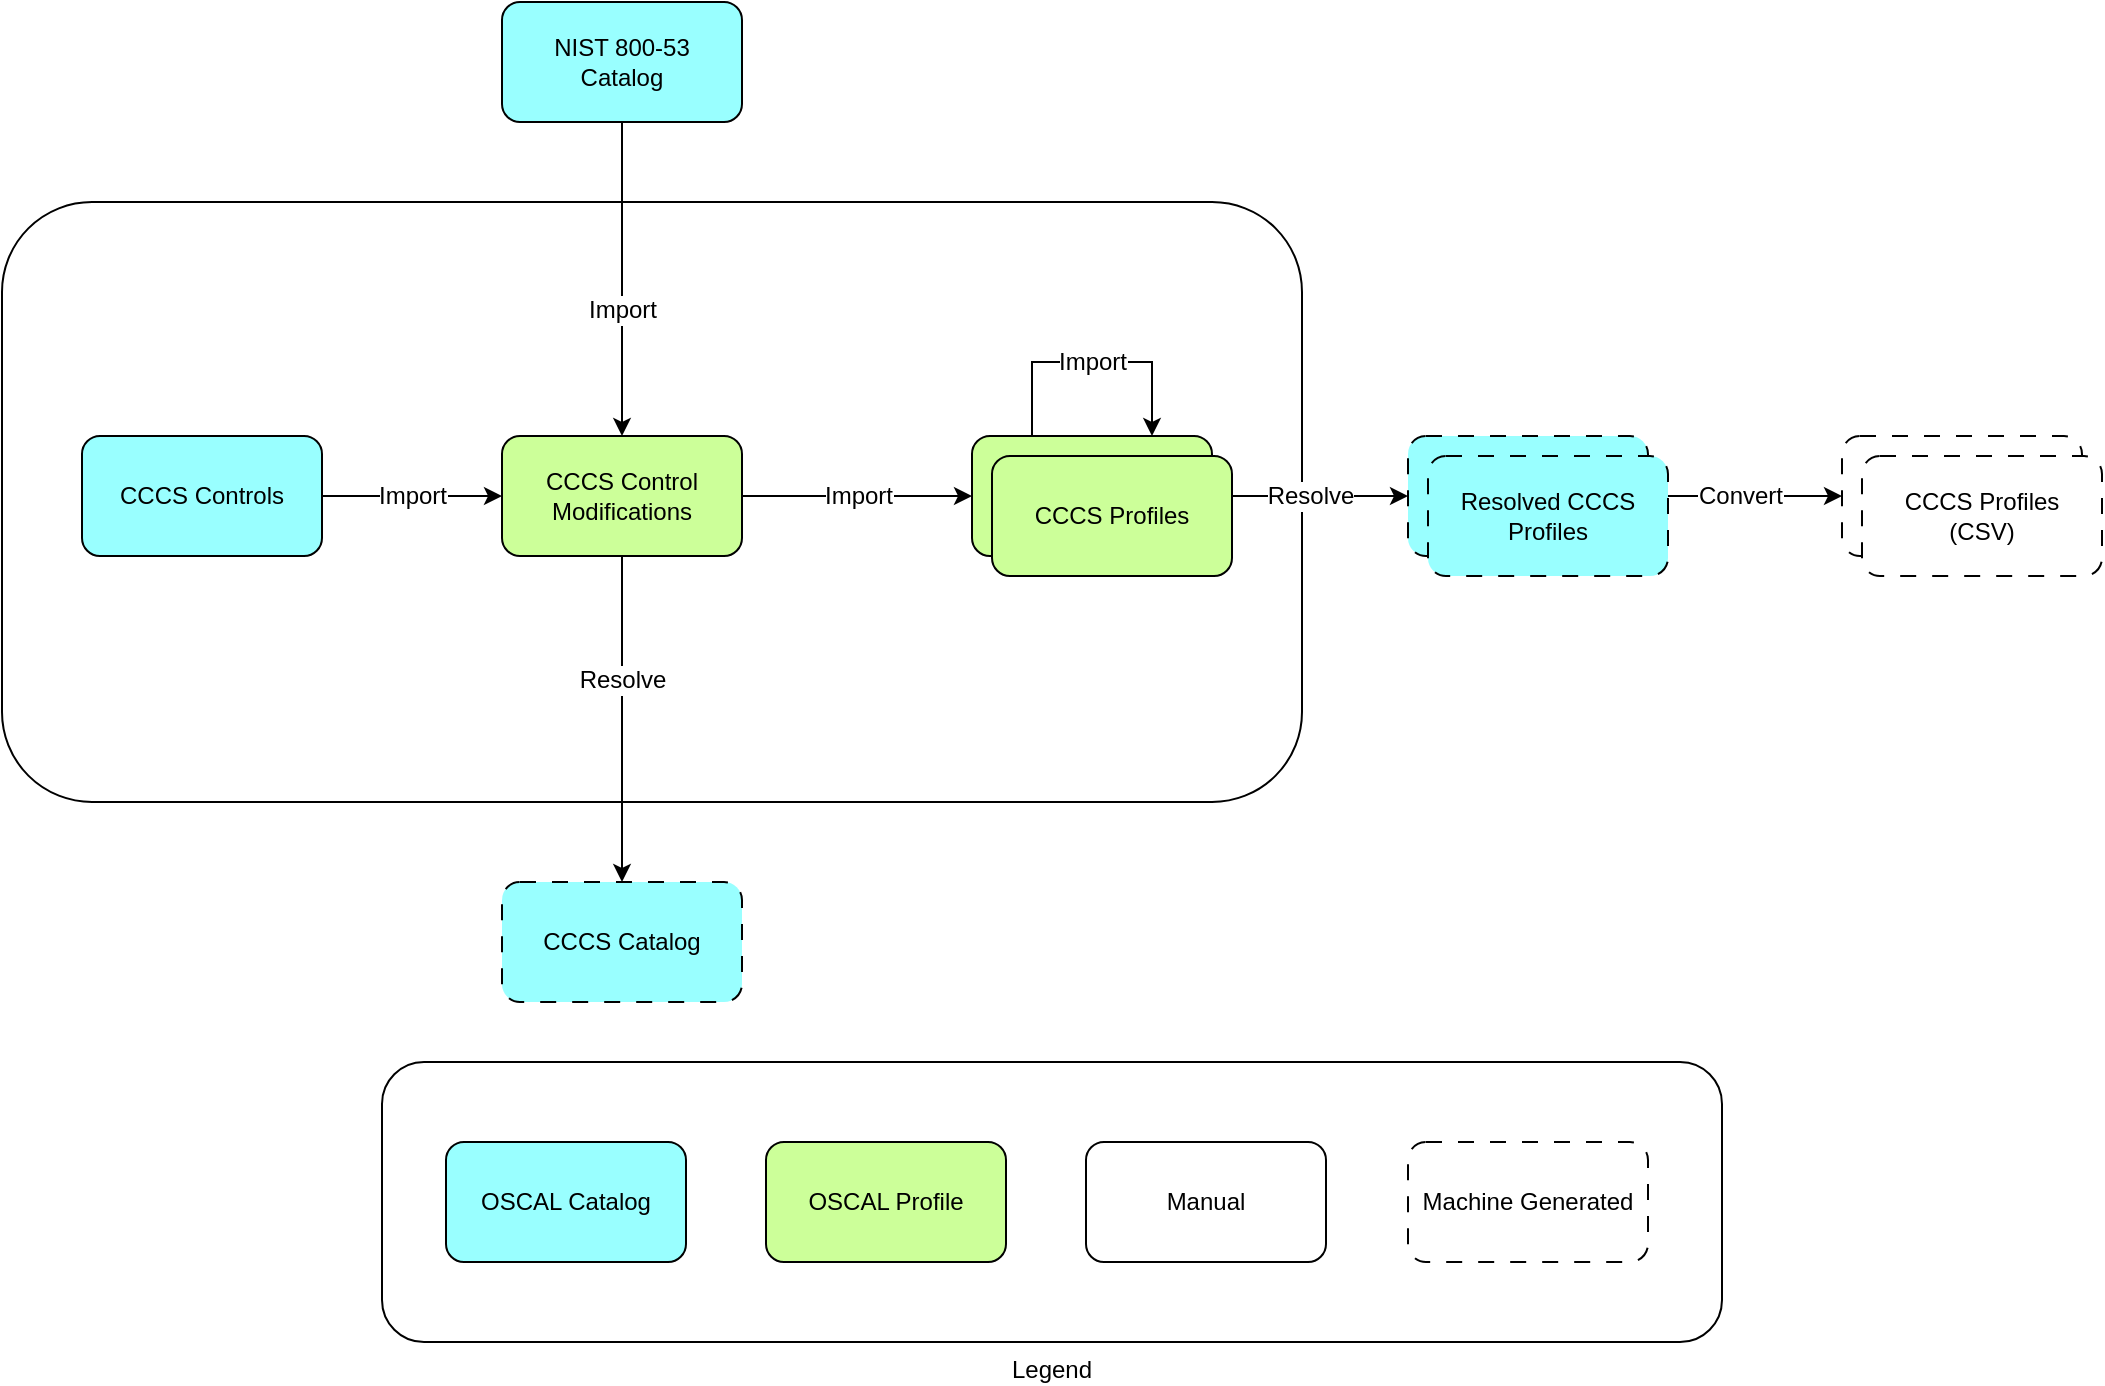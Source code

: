 <mxfile version="28.1.2">
  <diagram name="Page-1" id="ONsmgn_afRwXSdDa4HFD">
    <mxGraphModel dx="1418" dy="748" grid="1" gridSize="10" guides="1" tooltips="1" connect="1" arrows="1" fold="1" page="0" pageScale="1" pageWidth="850" pageHeight="1100" math="0" shadow="0">
      <root>
        <mxCell id="0" />
        <mxCell id="1" parent="0" />
        <mxCell id="UPgQ7i6P_wDwz378EoIM-2" value="Legend" style="rounded=1;whiteSpace=wrap;html=1;labelPosition=center;verticalLabelPosition=bottom;align=center;verticalAlign=top;fontSize=12;" parent="1" vertex="1">
          <mxGeometry x="80" y="590" width="670" height="140" as="geometry" />
        </mxCell>
        <mxCell id="UPgQ7i6P_wDwz378EoIM-1" value="" style="rounded=1;whiteSpace=wrap;html=1;labelPosition=left;verticalLabelPosition=top;align=right;verticalAlign=bottom;fontSize=12;" parent="1" vertex="1">
          <mxGeometry x="-110" y="160" width="650" height="300" as="geometry" />
        </mxCell>
        <mxCell id="HKTfhV3CifE2Tb_TJNQG-4" value="Import" style="edgeStyle=orthogonalEdgeStyle;rounded=0;orthogonalLoop=1;jettySize=auto;html=1;exitX=0.5;exitY=1;exitDx=0;exitDy=0;entryX=0.5;entryY=0;entryDx=0;entryDy=0;startArrow=none;startFill=0;endArrow=classic;endFill=1;fontSize=12;" parent="1" source="HKTfhV3CifE2Tb_TJNQG-1" target="HKTfhV3CifE2Tb_TJNQG-3" edge="1">
          <mxGeometry x="0.198" relative="1" as="geometry">
            <mxPoint as="offset" />
          </mxGeometry>
        </mxCell>
        <mxCell id="HKTfhV3CifE2Tb_TJNQG-1" value="NIST 800-53&lt;div&gt;Catalog&lt;/div&gt;" style="rounded=1;whiteSpace=wrap;html=1;fillColor=#99FFFF;fontSize=12;" parent="1" vertex="1">
          <mxGeometry x="140" y="60" width="120" height="60" as="geometry" />
        </mxCell>
        <mxCell id="HKTfhV3CifE2Tb_TJNQG-5" value="Import" style="edgeStyle=orthogonalEdgeStyle;rounded=0;orthogonalLoop=1;jettySize=auto;html=1;exitX=1;exitY=0.5;exitDx=0;exitDy=0;entryX=0;entryY=0.5;entryDx=0;entryDy=0;startArrow=none;startFill=0;endArrow=classic;endFill=1;fontSize=12;" parent="1" source="HKTfhV3CifE2Tb_TJNQG-2" target="HKTfhV3CifE2Tb_TJNQG-3" edge="1">
          <mxGeometry relative="1" as="geometry" />
        </mxCell>
        <mxCell id="HKTfhV3CifE2Tb_TJNQG-2" value="CCCS Controls" style="rounded=1;whiteSpace=wrap;html=1;fillColor=#99FFFF;fontSize=12;" parent="1" vertex="1">
          <mxGeometry x="-70" y="277" width="120" height="60" as="geometry" />
        </mxCell>
        <mxCell id="LSzMUGLCcFqi_lnKSS4D-1" value="Resolve" style="edgeStyle=orthogonalEdgeStyle;rounded=0;orthogonalLoop=1;jettySize=auto;html=1;exitX=0.5;exitY=1;exitDx=0;exitDy=0;entryX=0.5;entryY=0;entryDx=0;entryDy=0;fontSize=12;" parent="1" source="HKTfhV3CifE2Tb_TJNQG-3" target="HKTfhV3CifE2Tb_TJNQG-6" edge="1">
          <mxGeometry x="-0.227" relative="1" as="geometry">
            <mxPoint y="-1" as="offset" />
          </mxGeometry>
        </mxCell>
        <mxCell id="lLmV-HuSXqUyxTcYtcH7-6" value="Import" style="edgeStyle=orthogonalEdgeStyle;rounded=0;orthogonalLoop=1;jettySize=auto;html=1;exitX=1;exitY=0.5;exitDx=0;exitDy=0;entryX=0;entryY=0.5;entryDx=0;entryDy=0;fontSize=12;" parent="1" source="HKTfhV3CifE2Tb_TJNQG-3" target="lLmV-HuSXqUyxTcYtcH7-5" edge="1">
          <mxGeometry relative="1" as="geometry" />
        </mxCell>
        <mxCell id="HKTfhV3CifE2Tb_TJNQG-3" value="CCCS Control Modifications" style="rounded=1;whiteSpace=wrap;html=1;fillColor=#CCFF99;fontSize=12;" parent="1" vertex="1">
          <mxGeometry x="140" y="277" width="120" height="60" as="geometry" />
        </mxCell>
        <mxCell id="HKTfhV3CifE2Tb_TJNQG-6" value="CCCS Catalog" style="rounded=1;whiteSpace=wrap;html=1;fillColor=#99FFFF;fontSize=12;dashed=1;dashPattern=8 8;" parent="1" vertex="1">
          <mxGeometry x="140" y="500" width="120" height="60" as="geometry" />
        </mxCell>
        <mxCell id="HKTfhV3CifE2Tb_TJNQG-50" value="OSCAL Profile" style="rounded=1;whiteSpace=wrap;html=1;fillColor=#CCFF99;fontSize=12;" parent="1" vertex="1">
          <mxGeometry x="272" y="630" width="120" height="60" as="geometry" />
        </mxCell>
        <mxCell id="HKTfhV3CifE2Tb_TJNQG-51" value="OSCAL Catalog" style="rounded=1;whiteSpace=wrap;html=1;fillColor=#99FFFF;fontSize=12;" parent="1" vertex="1">
          <mxGeometry x="112" y="630" width="120" height="60" as="geometry" />
        </mxCell>
        <mxCell id="HKTfhV3CifE2Tb_TJNQG-52" value="Manual" style="rounded=1;whiteSpace=wrap;html=1;fillColor=#FFFFFF;fontSize=12;" parent="1" vertex="1">
          <mxGeometry x="432" y="630" width="120" height="60" as="geometry" />
        </mxCell>
        <mxCell id="HKTfhV3CifE2Tb_TJNQG-53" value="Machine Generated" style="rounded=1;whiteSpace=wrap;html=1;fillColor=#FFFFFF;fontSize=12;dashed=1;dashPattern=8 8;" parent="1" vertex="1">
          <mxGeometry x="593" y="630" width="120" height="60" as="geometry" />
        </mxCell>
        <mxCell id="lLmV-HuSXqUyxTcYtcH7-1" value="Resolve" style="edgeStyle=orthogonalEdgeStyle;rounded=0;orthogonalLoop=1;jettySize=auto;html=1;exitX=1;exitY=0.5;exitDx=0;exitDy=0;entryX=0;entryY=0.5;entryDx=0;entryDy=0;fontSize=12;" parent="1" source="lLmV-HuSXqUyxTcYtcH7-5" target="lLmV-HuSXqUyxTcYtcH7-3" edge="1">
          <mxGeometry relative="1" as="geometry" />
        </mxCell>
        <mxCell id="lLmV-HuSXqUyxTcYtcH7-2" value="Convert" style="edgeStyle=orthogonalEdgeStyle;rounded=0;orthogonalLoop=1;jettySize=auto;html=1;exitX=1;exitY=0.5;exitDx=0;exitDy=0;entryX=0;entryY=0.5;entryDx=0;entryDy=0;fontSize=12;" parent="1" source="lLmV-HuSXqUyxTcYtcH7-3" target="lLmV-HuSXqUyxTcYtcH7-4" edge="1">
          <mxGeometry x="-0.031" relative="1" as="geometry">
            <mxPoint x="-1" as="offset" />
          </mxGeometry>
        </mxCell>
        <mxCell id="lLmV-HuSXqUyxTcYtcH7-3" value="Resolved CCCS&lt;div&gt;Profiles&lt;/div&gt;" style="rounded=1;whiteSpace=wrap;html=1;fillColor=#99FFFF;fontSize=12;dashed=1;dashPattern=8 8;" parent="1" vertex="1">
          <mxGeometry x="593" y="277" width="120" height="60" as="geometry" />
        </mxCell>
        <mxCell id="lLmV-HuSXqUyxTcYtcH7-4" value="CCCS Profiles&lt;br&gt;(CSV)" style="rounded=1;whiteSpace=wrap;html=1;fontSize=12;dashed=1;dashPattern=8 8;" parent="1" vertex="1">
          <mxGeometry x="810" y="277" width="120" height="60" as="geometry" />
        </mxCell>
        <mxCell id="lLmV-HuSXqUyxTcYtcH7-5" value="CCCS Profiles" style="rounded=1;whiteSpace=wrap;html=1;fillColor=#CCFF99;fontSize=12;" parent="1" vertex="1">
          <mxGeometry x="375" y="277" width="120" height="60" as="geometry" />
        </mxCell>
        <mxCell id="OVCOB5DG4nhGOqgC5duN-1" value="CCCS Profiles" style="rounded=1;whiteSpace=wrap;html=1;fillColor=#CCFF99;fontSize=12;" parent="1" vertex="1">
          <mxGeometry x="385" y="287" width="120" height="60" as="geometry" />
        </mxCell>
        <mxCell id="OVCOB5DG4nhGOqgC5duN-2" value="Resolved CCCS&lt;div&gt;Profiles&lt;/div&gt;" style="rounded=1;whiteSpace=wrap;html=1;fillColor=#99FFFF;fontSize=12;dashed=1;dashPattern=8 8;" parent="1" vertex="1">
          <mxGeometry x="603" y="287" width="120" height="60" as="geometry" />
        </mxCell>
        <mxCell id="OVCOB5DG4nhGOqgC5duN-3" value="CCCS Profiles&lt;br&gt;(CSV)" style="rounded=1;whiteSpace=wrap;html=1;fontSize=12;dashed=1;dashPattern=8 8;" parent="1" vertex="1">
          <mxGeometry x="820" y="287" width="120" height="60" as="geometry" />
        </mxCell>
        <mxCell id="AX3Viw0qSWA3GRSXD-f8-1" value="Import" style="edgeStyle=orthogonalEdgeStyle;rounded=0;orthogonalLoop=1;jettySize=auto;html=1;exitX=0.25;exitY=0;exitDx=0;exitDy=0;entryX=0.75;entryY=0;entryDx=0;entryDy=0;fontSize=12;" edge="1" parent="1" source="lLmV-HuSXqUyxTcYtcH7-5" target="lLmV-HuSXqUyxTcYtcH7-5">
          <mxGeometry relative="1" as="geometry">
            <Array as="points">
              <mxPoint x="405" y="240" />
              <mxPoint x="465" y="240" />
            </Array>
          </mxGeometry>
        </mxCell>
      </root>
    </mxGraphModel>
  </diagram>
</mxfile>
